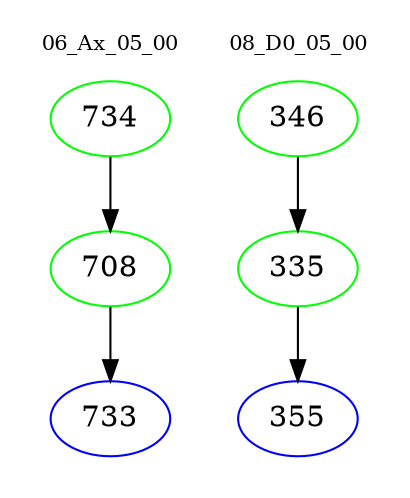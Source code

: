 digraph{
subgraph cluster_0 {
color = white
label = "06_Ax_05_00";
fontsize=10;
T0_734 [label="734", color="green"]
T0_734 -> T0_708 [color="black"]
T0_708 [label="708", color="green"]
T0_708 -> T0_733 [color="black"]
T0_733 [label="733", color="blue"]
}
subgraph cluster_1 {
color = white
label = "08_D0_05_00";
fontsize=10;
T1_346 [label="346", color="green"]
T1_346 -> T1_335 [color="black"]
T1_335 [label="335", color="green"]
T1_335 -> T1_355 [color="black"]
T1_355 [label="355", color="blue"]
}
}
